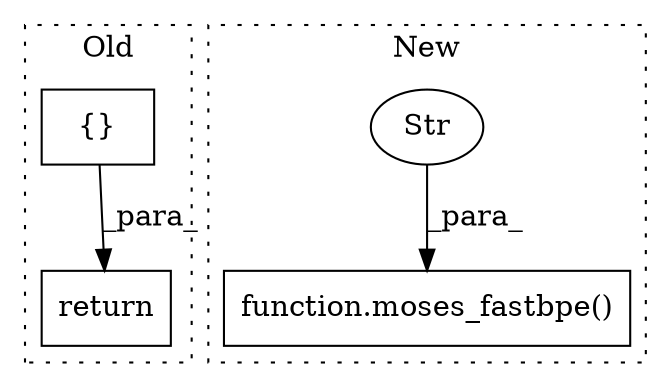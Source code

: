 digraph G {
subgraph cluster0 {
1 [label="return" a="93" s="662" l="7" shape="box"];
3 [label="{}" a="95" s="669,1249" l="14,11" shape="box"];
label = "Old";
style="dotted";
}
subgraph cluster1 {
2 [label="function.moses_fastbpe()" a="75" s="1138,1219" l="14,1" shape="box"];
4 [label="Str" a="66" s="1152" l="67" shape="ellipse"];
label = "New";
style="dotted";
}
3 -> 1 [label="_para_"];
4 -> 2 [label="_para_"];
}
